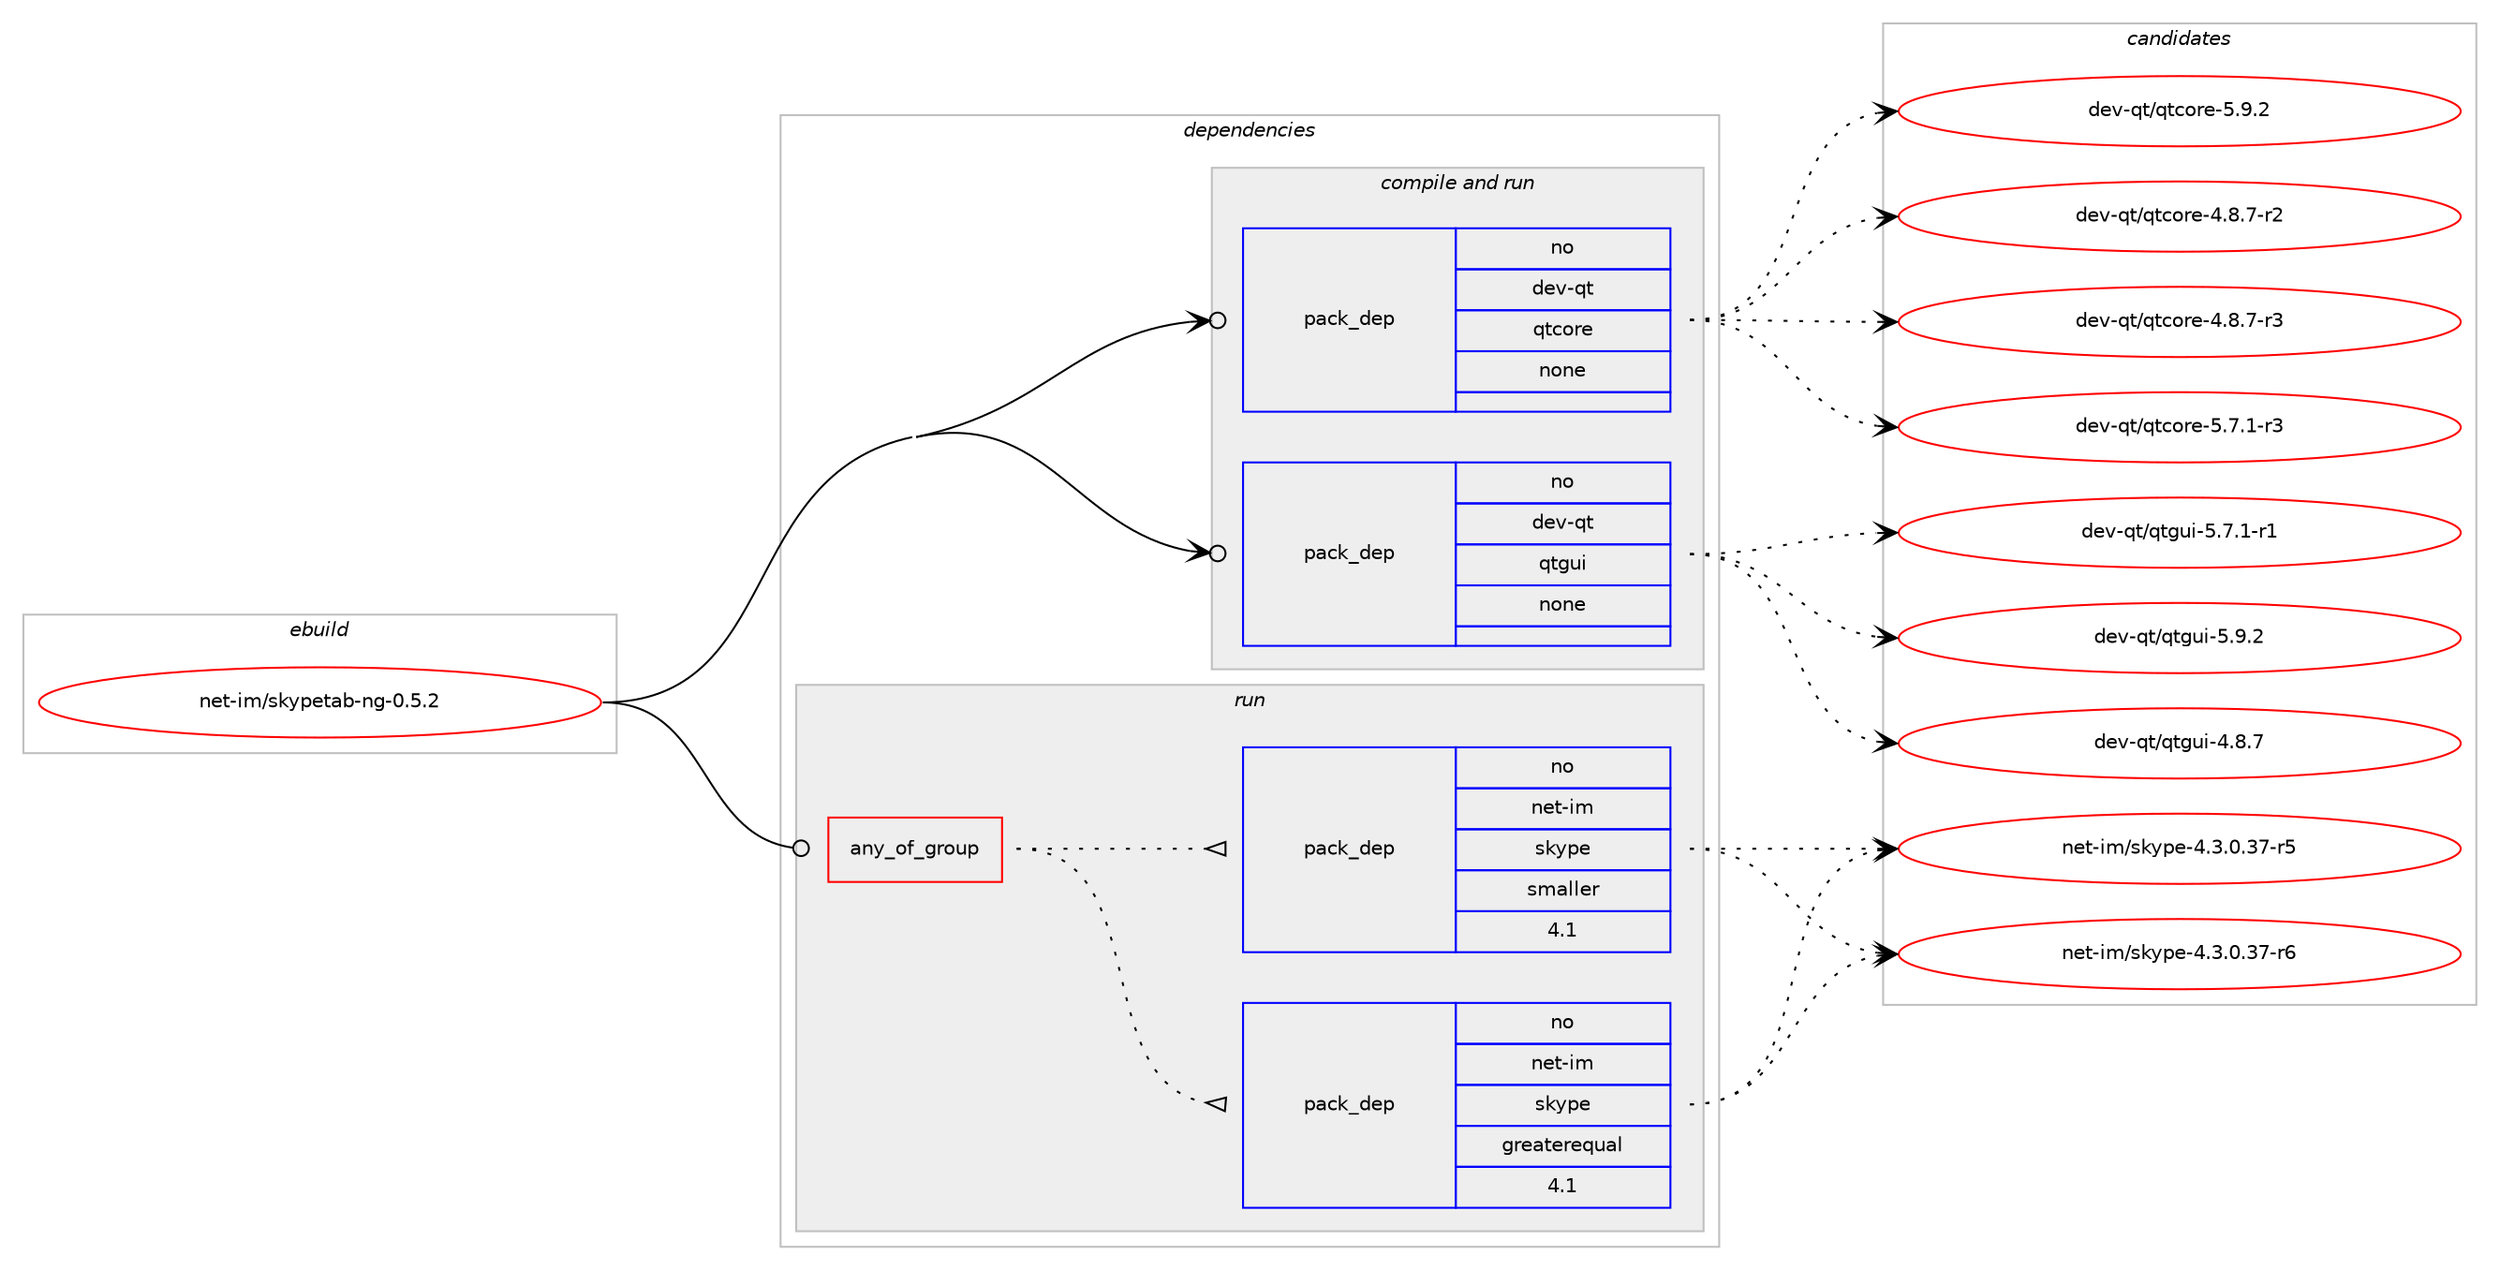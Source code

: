 digraph prolog {

# *************
# Graph options
# *************

newrank=true;
concentrate=true;
compound=true;
graph [rankdir=LR,fontname=Helvetica,fontsize=10,ranksep=1.5];#, ranksep=2.5, nodesep=0.2];
edge  [arrowhead=vee];
node  [fontname=Helvetica,fontsize=10];

# **********
# The ebuild
# **********

subgraph cluster_leftcol {
color=gray;
rank=same;
label=<<i>ebuild</i>>;
id [label="net-im/skypetab-ng-0.5.2", color=red, width=4, href="../net-im/skypetab-ng-0.5.2.svg"];
}

# ****************
# The dependencies
# ****************

subgraph cluster_midcol {
color=gray;
label=<<i>dependencies</i>>;
subgraph cluster_compile {
fillcolor="#eeeeee";
style=filled;
label=<<i>compile</i>>;
}
subgraph cluster_compileandrun {
fillcolor="#eeeeee";
style=filled;
label=<<i>compile and run</i>>;
subgraph pack304382 {
dependency413552 [label=<<TABLE BORDER="0" CELLBORDER="1" CELLSPACING="0" CELLPADDING="4" WIDTH="220"><TR><TD ROWSPAN="6" CELLPADDING="30">pack_dep</TD></TR><TR><TD WIDTH="110">no</TD></TR><TR><TD>dev-qt</TD></TR><TR><TD>qtcore</TD></TR><TR><TD>none</TD></TR><TR><TD></TD></TR></TABLE>>, shape=none, color=blue];
}
id:e -> dependency413552:w [weight=20,style="solid",arrowhead="odotvee"];
subgraph pack304383 {
dependency413553 [label=<<TABLE BORDER="0" CELLBORDER="1" CELLSPACING="0" CELLPADDING="4" WIDTH="220"><TR><TD ROWSPAN="6" CELLPADDING="30">pack_dep</TD></TR><TR><TD WIDTH="110">no</TD></TR><TR><TD>dev-qt</TD></TR><TR><TD>qtgui</TD></TR><TR><TD>none</TD></TR><TR><TD></TD></TR></TABLE>>, shape=none, color=blue];
}
id:e -> dependency413553:w [weight=20,style="solid",arrowhead="odotvee"];
}
subgraph cluster_run {
fillcolor="#eeeeee";
style=filled;
label=<<i>run</i>>;
subgraph any6678 {
dependency413554 [label=<<TABLE BORDER="0" CELLBORDER="1" CELLSPACING="0" CELLPADDING="4"><TR><TD CELLPADDING="10">any_of_group</TD></TR></TABLE>>, shape=none, color=red];subgraph pack304384 {
dependency413555 [label=<<TABLE BORDER="0" CELLBORDER="1" CELLSPACING="0" CELLPADDING="4" WIDTH="220"><TR><TD ROWSPAN="6" CELLPADDING="30">pack_dep</TD></TR><TR><TD WIDTH="110">no</TD></TR><TR><TD>net-im</TD></TR><TR><TD>skype</TD></TR><TR><TD>greaterequal</TD></TR><TR><TD>4.1</TD></TR></TABLE>>, shape=none, color=blue];
}
dependency413554:e -> dependency413555:w [weight=20,style="dotted",arrowhead="oinv"];
subgraph pack304385 {
dependency413556 [label=<<TABLE BORDER="0" CELLBORDER="1" CELLSPACING="0" CELLPADDING="4" WIDTH="220"><TR><TD ROWSPAN="6" CELLPADDING="30">pack_dep</TD></TR><TR><TD WIDTH="110">no</TD></TR><TR><TD>net-im</TD></TR><TR><TD>skype</TD></TR><TR><TD>smaller</TD></TR><TR><TD>4.1</TD></TR></TABLE>>, shape=none, color=blue];
}
dependency413554:e -> dependency413556:w [weight=20,style="dotted",arrowhead="oinv"];
}
id:e -> dependency413554:w [weight=20,style="solid",arrowhead="odot"];
}
}

# **************
# The candidates
# **************

subgraph cluster_choices {
rank=same;
color=gray;
label=<<i>candidates</i>>;

subgraph choice304382 {
color=black;
nodesep=1;
choice1001011184511311647113116991111141014552465646554511450 [label="dev-qt/qtcore-4.8.7-r2", color=red, width=4,href="../dev-qt/qtcore-4.8.7-r2.svg"];
choice1001011184511311647113116991111141014552465646554511451 [label="dev-qt/qtcore-4.8.7-r3", color=red, width=4,href="../dev-qt/qtcore-4.8.7-r3.svg"];
choice1001011184511311647113116991111141014553465546494511451 [label="dev-qt/qtcore-5.7.1-r3", color=red, width=4,href="../dev-qt/qtcore-5.7.1-r3.svg"];
choice100101118451131164711311699111114101455346574650 [label="dev-qt/qtcore-5.9.2", color=red, width=4,href="../dev-qt/qtcore-5.9.2.svg"];
dependency413552:e -> choice1001011184511311647113116991111141014552465646554511450:w [style=dotted,weight="100"];
dependency413552:e -> choice1001011184511311647113116991111141014552465646554511451:w [style=dotted,weight="100"];
dependency413552:e -> choice1001011184511311647113116991111141014553465546494511451:w [style=dotted,weight="100"];
dependency413552:e -> choice100101118451131164711311699111114101455346574650:w [style=dotted,weight="100"];
}
subgraph choice304383 {
color=black;
nodesep=1;
choice1001011184511311647113116103117105455246564655 [label="dev-qt/qtgui-4.8.7", color=red, width=4,href="../dev-qt/qtgui-4.8.7.svg"];
choice10010111845113116471131161031171054553465546494511449 [label="dev-qt/qtgui-5.7.1-r1", color=red, width=4,href="../dev-qt/qtgui-5.7.1-r1.svg"];
choice1001011184511311647113116103117105455346574650 [label="dev-qt/qtgui-5.9.2", color=red, width=4,href="../dev-qt/qtgui-5.9.2.svg"];
dependency413553:e -> choice1001011184511311647113116103117105455246564655:w [style=dotted,weight="100"];
dependency413553:e -> choice10010111845113116471131161031171054553465546494511449:w [style=dotted,weight="100"];
dependency413553:e -> choice1001011184511311647113116103117105455346574650:w [style=dotted,weight="100"];
}
subgraph choice304384 {
color=black;
nodesep=1;
choice11010111645105109471151071211121014552465146484651554511453 [label="net-im/skype-4.3.0.37-r5", color=red, width=4,href="../net-im/skype-4.3.0.37-r5.svg"];
choice11010111645105109471151071211121014552465146484651554511454 [label="net-im/skype-4.3.0.37-r6", color=red, width=4,href="../net-im/skype-4.3.0.37-r6.svg"];
dependency413555:e -> choice11010111645105109471151071211121014552465146484651554511453:w [style=dotted,weight="100"];
dependency413555:e -> choice11010111645105109471151071211121014552465146484651554511454:w [style=dotted,weight="100"];
}
subgraph choice304385 {
color=black;
nodesep=1;
choice11010111645105109471151071211121014552465146484651554511453 [label="net-im/skype-4.3.0.37-r5", color=red, width=4,href="../net-im/skype-4.3.0.37-r5.svg"];
choice11010111645105109471151071211121014552465146484651554511454 [label="net-im/skype-4.3.0.37-r6", color=red, width=4,href="../net-im/skype-4.3.0.37-r6.svg"];
dependency413556:e -> choice11010111645105109471151071211121014552465146484651554511453:w [style=dotted,weight="100"];
dependency413556:e -> choice11010111645105109471151071211121014552465146484651554511454:w [style=dotted,weight="100"];
}
}

}
